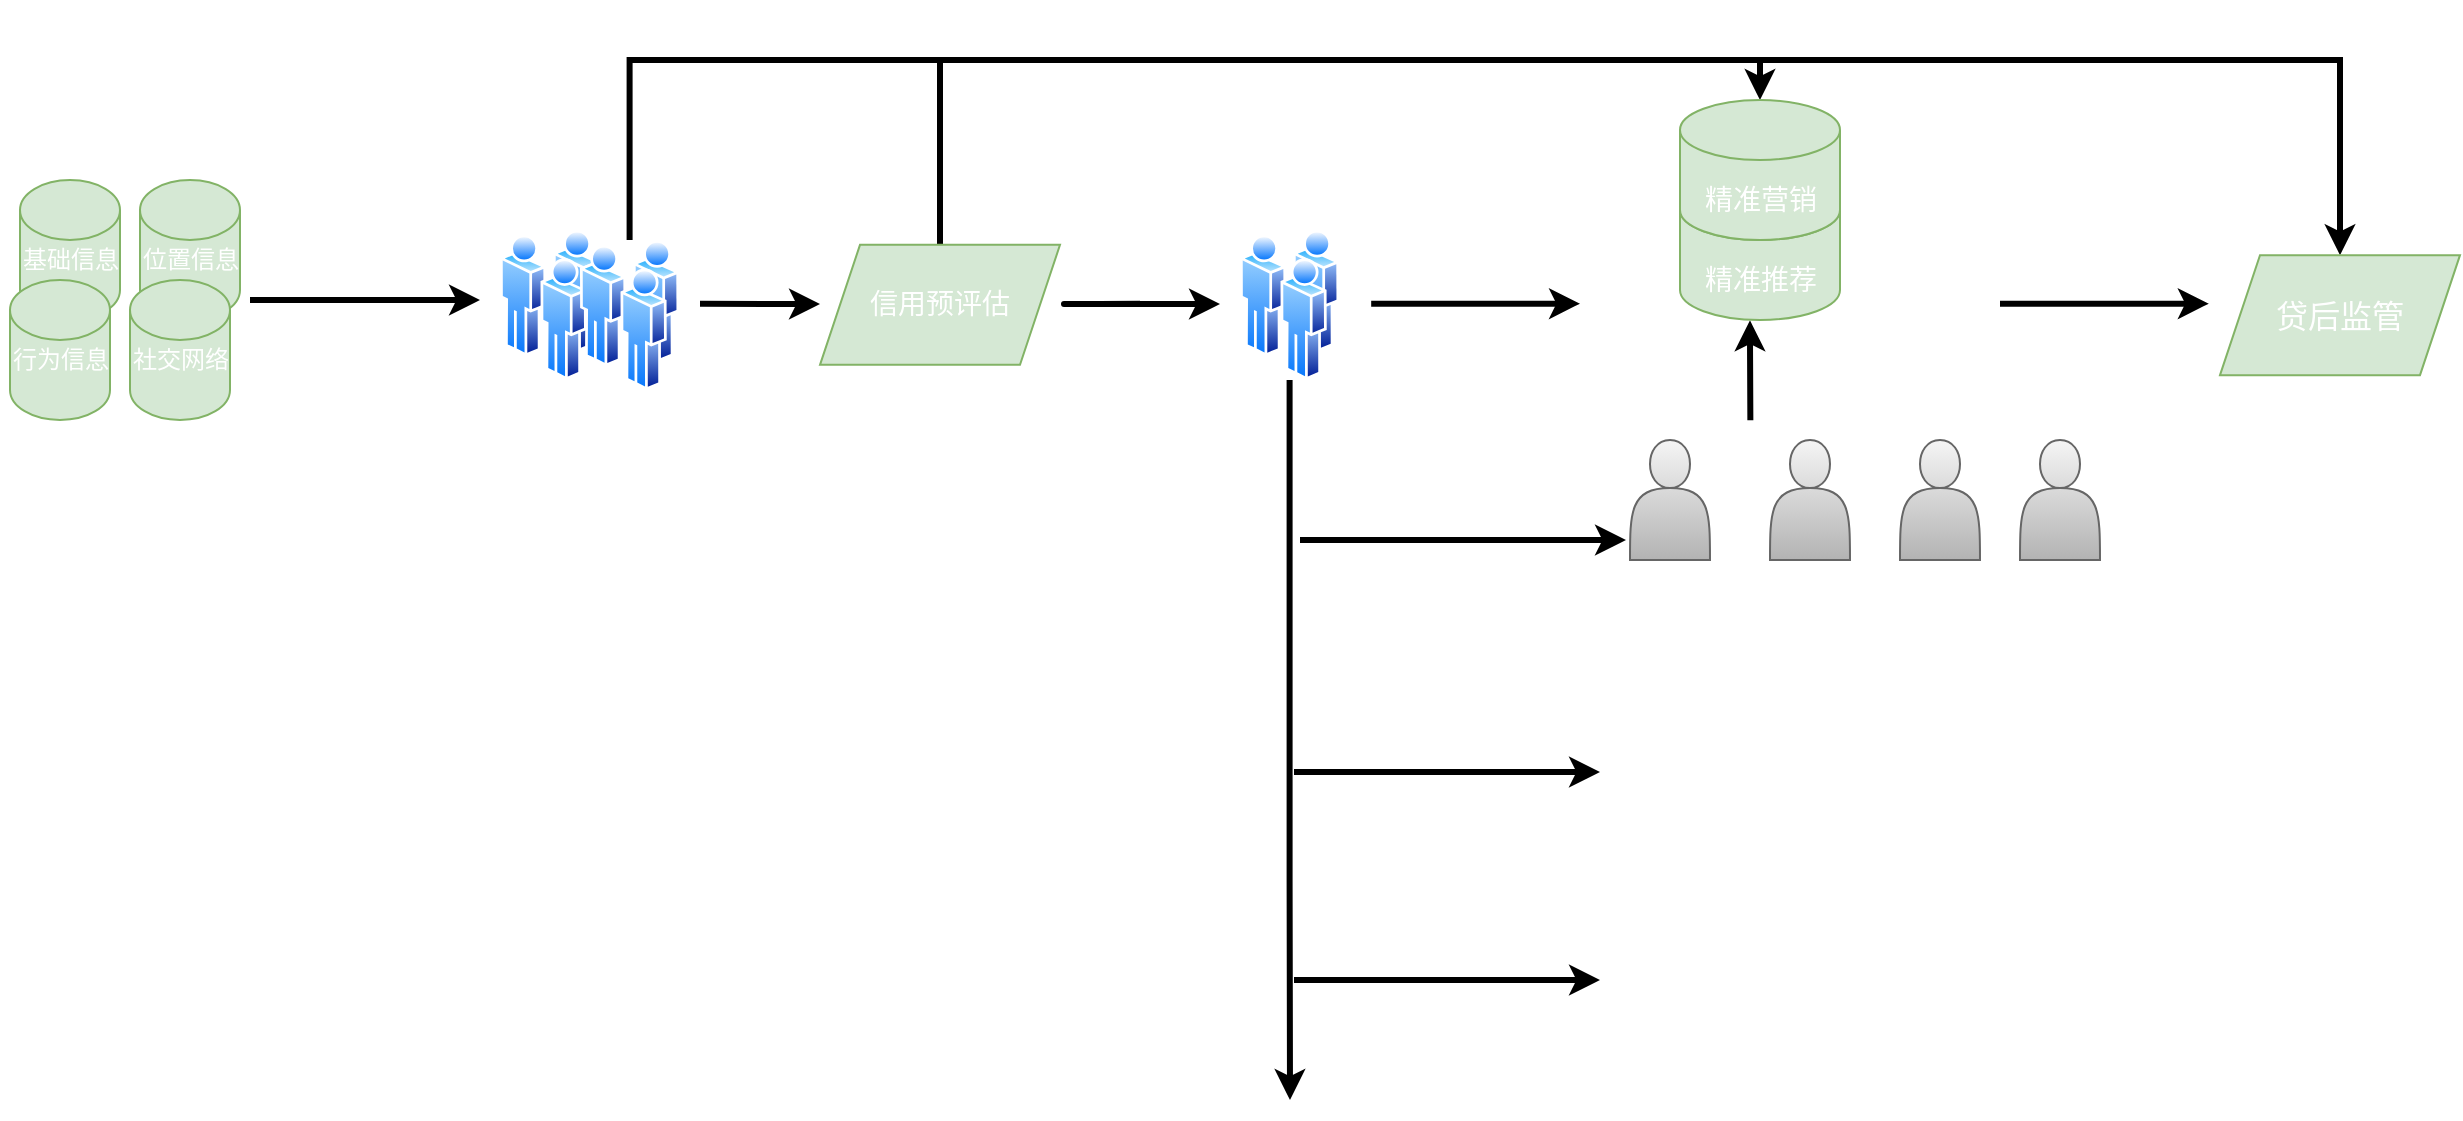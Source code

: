 <mxfile version="14.6.3" type="github">
  <diagram id="mcCv0GpQHg0dAtVWoG17" name="Page-3">
    <mxGraphModel dx="1101" dy="605" grid="1" gridSize="10" guides="1" tooltips="1" connect="1" arrows="1" fold="1" page="1" pageScale="1" pageWidth="827" pageHeight="1169" math="0" shadow="0">
      <root>
        <mxCell id="mdPBTtwXBfCL-VPs6jp8-0" />
        <mxCell id="mdPBTtwXBfCL-VPs6jp8-1" parent="mdPBTtwXBfCL-VPs6jp8-0" />
        <mxCell id="gPFRPEWvYXiCv_8Pw6VX-2" value="" style="shape=cylinder3;whiteSpace=wrap;html=1;boundedLbl=1;backgroundOutline=1;size=15;fillColor=#d5e8d4;strokeColor=#82b366;" parent="mdPBTtwXBfCL-VPs6jp8-1" vertex="1">
          <mxGeometry x="60" y="240" width="50" height="70" as="geometry" />
        </mxCell>
        <mxCell id="gPFRPEWvYXiCv_8Pw6VX-4" value="" style="shape=cylinder3;whiteSpace=wrap;html=1;boundedLbl=1;backgroundOutline=1;size=15;fillColor=#d5e8d4;strokeColor=#82b366;" parent="mdPBTtwXBfCL-VPs6jp8-1" vertex="1">
          <mxGeometry x="120" y="240" width="50" height="70" as="geometry" />
        </mxCell>
        <mxCell id="gPFRPEWvYXiCv_8Pw6VX-5" value="" style="shape=cylinder3;whiteSpace=wrap;html=1;boundedLbl=1;backgroundOutline=1;size=15;fillColor=#d5e8d4;strokeColor=#82b366;" parent="mdPBTtwXBfCL-VPs6jp8-1" vertex="1">
          <mxGeometry x="55" y="290" width="50" height="70" as="geometry" />
        </mxCell>
        <mxCell id="gPFRPEWvYXiCv_8Pw6VX-6" value="&lt;font color=&quot;#ffffff&quot;&gt;基础信息&lt;/font&gt;" style="text;html=1;resizable=0;autosize=1;align=center;verticalAlign=middle;points=[];fillColor=none;strokeColor=none;rounded=0;" parent="mdPBTtwXBfCL-VPs6jp8-1" vertex="1">
          <mxGeometry x="55" y="270" width="60" height="20" as="geometry" />
        </mxCell>
        <mxCell id="gPFRPEWvYXiCv_8Pw6VX-7" value="" style="shape=cylinder3;whiteSpace=wrap;html=1;boundedLbl=1;backgroundOutline=1;size=15;fillColor=#d5e8d4;strokeColor=#82b366;" parent="mdPBTtwXBfCL-VPs6jp8-1" vertex="1">
          <mxGeometry x="115" y="290" width="50" height="70" as="geometry" />
        </mxCell>
        <mxCell id="gPFRPEWvYXiCv_8Pw6VX-8" value="&lt;font color=&quot;#ffffff&quot;&gt;位置信息&lt;/font&gt;" style="text;html=1;resizable=0;autosize=1;align=center;verticalAlign=middle;points=[];fillColor=none;strokeColor=none;rounded=0;" parent="mdPBTtwXBfCL-VPs6jp8-1" vertex="1">
          <mxGeometry x="115" y="270" width="60" height="20" as="geometry" />
        </mxCell>
        <mxCell id="gPFRPEWvYXiCv_8Pw6VX-9" value="&lt;font color=&quot;#ffffff&quot;&gt;行为信息&lt;/font&gt;" style="text;html=1;resizable=0;autosize=1;align=center;verticalAlign=middle;points=[];fillColor=none;strokeColor=none;rounded=0;" parent="mdPBTtwXBfCL-VPs6jp8-1" vertex="1">
          <mxGeometry x="50" y="320" width="60" height="20" as="geometry" />
        </mxCell>
        <mxCell id="gPFRPEWvYXiCv_8Pw6VX-10" value="&lt;font color=&quot;#ffffff&quot;&gt;&amp;nbsp; &amp;nbsp;社交网络&lt;/font&gt;" style="text;html=1;resizable=0;autosize=1;align=center;verticalAlign=middle;points=[];fillColor=none;strokeColor=none;rounded=0;" parent="mdPBTtwXBfCL-VPs6jp8-1" vertex="1">
          <mxGeometry x="100" y="320" width="70" height="20" as="geometry" />
        </mxCell>
        <mxCell id="gPFRPEWvYXiCv_8Pw6VX-11" value="&lt;font style=&quot;font-size: 17px&quot; color=&quot;#ffffff&quot;&gt;&lt;i&gt;&lt;b&gt;海量用户信息&lt;/b&gt;&lt;/i&gt;&lt;/font&gt;" style="text;html=1;resizable=0;autosize=1;align=center;verticalAlign=middle;points=[];fillColor=none;strokeColor=none;rounded=0;" parent="mdPBTtwXBfCL-VPs6jp8-1" vertex="1">
          <mxGeometry x="50" y="370" width="120" height="20" as="geometry" />
        </mxCell>
        <mxCell id="gPFRPEWvYXiCv_8Pw6VX-12" value="" style="endArrow=classic;html=1;strokeWidth=3;" parent="mdPBTtwXBfCL-VPs6jp8-1" edge="1">
          <mxGeometry width="50" height="50" relative="1" as="geometry">
            <mxPoint x="175" y="300" as="sourcePoint" />
            <mxPoint x="290" y="300" as="targetPoint" />
          </mxGeometry>
        </mxCell>
        <mxCell id="gPFRPEWvYXiCv_8Pw6VX-13" value="&lt;font style=&quot;font-size: 14px&quot; color=&quot;#ffffff&quot;&gt;&lt;b&gt;模型架构&lt;/b&gt;&lt;/font&gt;" style="text;html=1;resizable=0;autosize=1;align=center;verticalAlign=middle;points=[];fillColor=none;strokeColor=none;rounded=0;" parent="mdPBTtwXBfCL-VPs6jp8-1" vertex="1">
          <mxGeometry x="195" y="270" width="70" height="20" as="geometry" />
        </mxCell>
        <mxCell id="gPFRPEWvYXiCv_8Pw6VX-14" value="" style="aspect=fixed;perimeter=ellipsePerimeter;html=1;align=center;shadow=0;dashed=0;spacingTop=3;image;image=img/lib/active_directory/users.svg;" parent="mdPBTtwXBfCL-VPs6jp8-1" vertex="1">
          <mxGeometry x="300" y="264.85" width="49.6" height="75.15" as="geometry" />
        </mxCell>
        <mxCell id="EAP3Yav3JkxBHrxyM0VN-26" style="edgeStyle=orthogonalEdgeStyle;rounded=0;orthogonalLoop=1;jettySize=auto;html=1;entryX=0.5;entryY=0;entryDx=0;entryDy=0;entryPerimeter=0;strokeWidth=3;" edge="1" parent="mdPBTtwXBfCL-VPs6jp8-1" source="gPFRPEWvYXiCv_8Pw6VX-15" target="EAP3Yav3JkxBHrxyM0VN-21">
          <mxGeometry relative="1" as="geometry">
            <Array as="points">
              <mxPoint x="365" y="180" />
              <mxPoint x="930" y="180" />
            </Array>
          </mxGeometry>
        </mxCell>
        <mxCell id="EAP3Yav3JkxBHrxyM0VN-27" style="edgeStyle=orthogonalEdgeStyle;rounded=0;orthogonalLoop=1;jettySize=auto;html=1;exitX=0.5;exitY=0;exitDx=0;exitDy=0;entryX=0.5;entryY=0;entryDx=0;entryDy=0;strokeWidth=3;" edge="1" parent="mdPBTtwXBfCL-VPs6jp8-1" source="gPFRPEWvYXiCv_8Pw6VX-18" target="CCa46CVElnrkqT-zNEpT-2">
          <mxGeometry relative="1" as="geometry">
            <Array as="points">
              <mxPoint x="520" y="180" />
              <mxPoint x="1220" y="180" />
            </Array>
          </mxGeometry>
        </mxCell>
        <mxCell id="gPFRPEWvYXiCv_8Pw6VX-15" value="" style="aspect=fixed;perimeter=ellipsePerimeter;html=1;align=center;shadow=0;dashed=0;spacingTop=3;image;image=img/lib/active_directory/users.svg;" parent="mdPBTtwXBfCL-VPs6jp8-1" vertex="1">
          <mxGeometry x="340" y="270" width="49.6" height="75.15" as="geometry" />
        </mxCell>
        <mxCell id="gPFRPEWvYXiCv_8Pw6VX-16" value="&lt;font style=&quot;font-size: 14px&quot; color=&quot;#ffffff&quot;&gt;&lt;b&gt;得到目标用户人群&lt;/b&gt;&lt;/font&gt;" style="text;html=1;resizable=0;autosize=1;align=center;verticalAlign=middle;points=[];fillColor=none;strokeColor=none;rounded=0;" parent="mdPBTtwXBfCL-VPs6jp8-1" vertex="1">
          <mxGeometry x="165" y="310" width="130" height="20" as="geometry" />
        </mxCell>
        <mxCell id="gPFRPEWvYXiCv_8Pw6VX-17" value="" style="endArrow=classic;html=1;strokeWidth=3;" parent="mdPBTtwXBfCL-VPs6jp8-1" edge="1">
          <mxGeometry width="50" height="50" relative="1" as="geometry">
            <mxPoint x="400" y="301.93" as="sourcePoint" />
            <mxPoint x="460" y="302" as="targetPoint" />
          </mxGeometry>
        </mxCell>
        <mxCell id="gPFRPEWvYXiCv_8Pw6VX-18" value="&lt;font style=&quot;font-size: 14px&quot; color=&quot;#ffffff&quot;&gt;信用预评估&lt;/font&gt;" style="shape=parallelogram;perimeter=parallelogramPerimeter;whiteSpace=wrap;html=1;fixedSize=1;fillColor=#d5e8d4;strokeColor=#82b366;" parent="mdPBTtwXBfCL-VPs6jp8-1" vertex="1">
          <mxGeometry x="460" y="272.43" width="120" height="60" as="geometry" />
        </mxCell>
        <mxCell id="gPFRPEWvYXiCv_8Pw6VX-20" value="" style="endArrow=classic;html=1;strokeWidth=3;" parent="mdPBTtwXBfCL-VPs6jp8-1" edge="1">
          <mxGeometry width="50" height="50" relative="1" as="geometry">
            <mxPoint x="620" y="301.93" as="sourcePoint" />
            <mxPoint x="660" y="302" as="targetPoint" />
            <Array as="points">
              <mxPoint x="590" y="302" />
              <mxPoint x="580" y="302" />
            </Array>
          </mxGeometry>
        </mxCell>
        <mxCell id="gPFRPEWvYXiCv_8Pw6VX-32" style="edgeStyle=orthogonalEdgeStyle;rounded=0;orthogonalLoop=1;jettySize=auto;html=1;strokeWidth=3;" parent="mdPBTtwXBfCL-VPs6jp8-1" source="gPFRPEWvYXiCv_8Pw6VX-22" edge="1">
          <mxGeometry relative="1" as="geometry">
            <mxPoint x="695" y="700" as="targetPoint" />
            <Array as="points">
              <mxPoint x="695" y="590" />
              <mxPoint x="695" y="590" />
            </Array>
          </mxGeometry>
        </mxCell>
        <mxCell id="gPFRPEWvYXiCv_8Pw6VX-22" value="" style="aspect=fixed;perimeter=ellipsePerimeter;html=1;align=center;shadow=0;dashed=0;spacingTop=3;image;image=img/lib/active_directory/users.svg;" parent="mdPBTtwXBfCL-VPs6jp8-1" vertex="1">
          <mxGeometry x="670" y="264.85" width="49.6" height="75.15" as="geometry" />
        </mxCell>
        <mxCell id="gPFRPEWvYXiCv_8Pw6VX-23" value="&lt;b&gt;&lt;font style=&quot;font-size: 15px&quot; color=&quot;#ffffff&quot;&gt;筛选工作&lt;/font&gt;&lt;/b&gt;" style="text;html=1;resizable=0;autosize=1;align=center;verticalAlign=middle;points=[];fillColor=none;strokeColor=none;rounded=0;" parent="mdPBTtwXBfCL-VPs6jp8-1" vertex="1">
          <mxGeometry x="580" y="272.43" width="80" height="20" as="geometry" />
        </mxCell>
        <mxCell id="gPFRPEWvYXiCv_8Pw6VX-30" value="&lt;font style=&quot;font-size: 16px&quot; color=&quot;#ffffff&quot;&gt;&lt;b&gt;用户特征信息&lt;/b&gt;&lt;/font&gt;" style="text;html=1;resizable=0;autosize=1;align=center;verticalAlign=middle;points=[];fillColor=none;strokeColor=none;rounded=0;" parent="mdPBTtwXBfCL-VPs6jp8-1" vertex="1">
          <mxGeometry x="690" y="150" width="110" height="20" as="geometry" />
        </mxCell>
        <mxCell id="gPFRPEWvYXiCv_8Pw6VX-33" value="&lt;font style=&quot;font-size: 15px&quot; color=&quot;#ffffff&quot;&gt;&lt;b&gt;&lt;i&gt;Kmeans半监督算法&lt;/i&gt;&lt;/b&gt;&lt;/font&gt;" style="text;html=1;resizable=0;autosize=1;align=center;verticalAlign=middle;points=[];fillColor=none;strokeColor=none;rounded=0;" parent="mdPBTtwXBfCL-VPs6jp8-1" vertex="1">
          <mxGeometry x="700" y="370" width="150" height="20" as="geometry" />
        </mxCell>
        <mxCell id="gPFRPEWvYXiCv_8Pw6VX-36" value="" style="shape=actor;whiteSpace=wrap;html=1;gradientColor=#b3b3b3;fillColor=#f5f5f5;strokeColor=#666666;" parent="mdPBTtwXBfCL-VPs6jp8-1" vertex="1">
          <mxGeometry x="935" y="370" width="40" height="60" as="geometry" />
        </mxCell>
        <mxCell id="gPFRPEWvYXiCv_8Pw6VX-37" value="" style="shape=actor;whiteSpace=wrap;html=1;gradientColor=#b3b3b3;fillColor=#f5f5f5;strokeColor=#666666;" parent="mdPBTtwXBfCL-VPs6jp8-1" vertex="1">
          <mxGeometry x="1000" y="370" width="40" height="60" as="geometry" />
        </mxCell>
        <mxCell id="gPFRPEWvYXiCv_8Pw6VX-38" value="" style="shape=actor;whiteSpace=wrap;html=1;gradientColor=#b3b3b3;fillColor=#f5f5f5;strokeColor=#666666;" parent="mdPBTtwXBfCL-VPs6jp8-1" vertex="1">
          <mxGeometry x="865" y="370" width="40" height="60" as="geometry" />
        </mxCell>
        <mxCell id="gPFRPEWvYXiCv_8Pw6VX-39" value="" style="shape=actor;whiteSpace=wrap;html=1;gradientColor=#b3b3b3;fillColor=#f5f5f5;strokeColor=#666666;" parent="mdPBTtwXBfCL-VPs6jp8-1" vertex="1">
          <mxGeometry x="1060" y="370" width="40" height="60" as="geometry" />
        </mxCell>
        <mxCell id="gPFRPEWvYXiCv_8Pw6VX-42" value="&lt;p class=&quot;MsoNormal&quot; style=&quot;margin: 0pt 0pt 0.0pt ; text-align: justify ; font-family: &amp;#34;calibri&amp;#34; ; font-size: 10.5pt&quot;&gt;&lt;b&gt;&lt;span style=&quot;font-size: 10.5pt&quot;&gt;&lt;font face=&quot;宋体&quot; color=&quot;#ffffff&quot;&gt;新婚购房&lt;/font&gt;&lt;/span&gt;&lt;/b&gt;&lt;/p&gt;&lt;p class=&quot;MsoNormal&quot; style=&quot;margin: 0pt 0pt 0.0pt ; text-align: justify ; font-family: &amp;#34;calibri&amp;#34; ; font-size: 10.5pt&quot;&gt;&lt;b&gt;&lt;span style=&quot;font-size: 10.5pt&quot;&gt;&lt;font face=&quot;宋体&quot; color=&quot;#ffffff&quot;&gt;&amp;nbsp; &amp;nbsp;人群&lt;/font&gt;&lt;/span&gt;&lt;/b&gt;&lt;/p&gt;" style="text;html=1;resizable=0;autosize=1;align=center;verticalAlign=middle;points=[];fillColor=none;strokeColor=none;rounded=0;" parent="mdPBTtwXBfCL-VPs6jp8-1" vertex="1">
          <mxGeometry x="920" y="445" width="70" height="30" as="geometry" />
        </mxCell>
        <mxCell id="gPFRPEWvYXiCv_8Pw6VX-43" value="&lt;p class=&quot;MsoNormal&quot; style=&quot;margin: 0pt 0pt 0.0pt ; text-align: justify ; font-family: &amp;#34;calibri&amp;#34; ; font-size: 10.5pt&quot;&gt;&lt;b&gt;&lt;span style=&quot;font-size: 10.5pt&quot;&gt;&lt;font face=&quot;宋体&quot; color=&quot;#ffffff&quot;&gt;改善购房&lt;/font&gt;&lt;/span&gt;&lt;/b&gt;&lt;/p&gt;&lt;p class=&quot;MsoNormal&quot; style=&quot;margin: 0pt 0pt 0.0pt ; text-align: justify ; font-family: &amp;#34;calibri&amp;#34; ; font-size: 10.5pt&quot;&gt;&lt;b&gt;&lt;span style=&quot;font-size: 10.5pt&quot;&gt;&lt;font face=&quot;宋体&quot; color=&quot;#ffffff&quot;&gt;&amp;nbsp; &amp;nbsp;人群&lt;/font&gt;&lt;/span&gt;&lt;/b&gt;&lt;/p&gt;" style="text;html=1;resizable=0;autosize=1;align=center;verticalAlign=middle;points=[];fillColor=none;strokeColor=none;rounded=0;" parent="mdPBTtwXBfCL-VPs6jp8-1" vertex="1">
          <mxGeometry x="990" y="445.0" width="70" height="30" as="geometry" />
        </mxCell>
        <mxCell id="gPFRPEWvYXiCv_8Pw6VX-44" value="&lt;p class=&quot;MsoNormal&quot; style=&quot;margin: 0pt 0pt 0.0pt ; text-align: justify ; font-size: 10.5pt&quot;&gt;&lt;font face=&quot;宋体&quot; color=&quot;#ffffff&quot;&gt;&lt;b&gt;教育需求&lt;/b&gt;&lt;/font&gt;&lt;/p&gt;&lt;p class=&quot;MsoNormal&quot; style=&quot;margin: 0pt 0pt 0.0pt ; text-align: justify ; font-family: &amp;#34;calibri&amp;#34; ; font-size: 10.5pt&quot;&gt;&lt;b&gt;&lt;span style=&quot;font-size: 10.5pt&quot;&gt;&lt;font face=&quot;宋体&quot; color=&quot;#ffffff&quot;&gt;&amp;nbsp; &amp;nbsp;人群&lt;/font&gt;&lt;/span&gt;&lt;/b&gt;&lt;/p&gt;" style="text;html=1;resizable=0;autosize=1;align=center;verticalAlign=middle;points=[];fillColor=none;strokeColor=none;rounded=0;" parent="mdPBTtwXBfCL-VPs6jp8-1" vertex="1">
          <mxGeometry x="855" y="445.0" width="70" height="30" as="geometry" />
        </mxCell>
        <mxCell id="gPFRPEWvYXiCv_8Pw6VX-45" value="&lt;p class=&quot;MsoNormal&quot; style=&quot;margin: 0pt 0pt 0.0pt ; text-align: justify ; font-size: 10.5pt&quot;&gt;&lt;font face=&quot;宋体&quot; color=&quot;#ffffff&quot;&gt;&lt;b&gt;投资购房&lt;/b&gt;&lt;/font&gt;&lt;/p&gt;&lt;p class=&quot;MsoNormal&quot; style=&quot;margin: 0pt 0pt 0.0pt ; text-align: justify ; font-family: &amp;#34;calibri&amp;#34; ; font-size: 10.5pt&quot;&gt;&lt;b&gt;&lt;span style=&quot;font-size: 10.5pt&quot;&gt;&lt;font face=&quot;宋体&quot; color=&quot;#ffffff&quot;&gt;&amp;nbsp; &amp;nbsp;人群&lt;/font&gt;&lt;/span&gt;&lt;/b&gt;&lt;/p&gt;" style="text;html=1;resizable=0;autosize=1;align=center;verticalAlign=middle;points=[];fillColor=none;strokeColor=none;rounded=0;" parent="mdPBTtwXBfCL-VPs6jp8-1" vertex="1">
          <mxGeometry x="1050" y="445.0" width="70" height="30" as="geometry" />
        </mxCell>
        <mxCell id="gPFRPEWvYXiCv_8Pw6VX-52" value="&lt;p class=&quot;MsoNormal&quot; style=&quot;margin: 0pt 0pt 0.0pt ; text-align: justify ; font-family: &amp;#34;times new roman&amp;#34;&quot;&gt;&lt;b&gt;&lt;font face=&quot;宋体&quot; style=&quot;font-size: 16px&quot; color=&quot;#ffffff&quot;&gt;智能信贷匹配&lt;/font&gt;&lt;/b&gt;&lt;/p&gt;" style="text;html=1;resizable=0;autosize=1;align=center;verticalAlign=middle;points=[];fillColor=none;strokeColor=none;rounded=0;" parent="mdPBTtwXBfCL-VPs6jp8-1" vertex="1">
          <mxGeometry x="970" y="252.43" width="110" height="20" as="geometry" />
        </mxCell>
        <mxCell id="CCa46CVElnrkqT-zNEpT-2" value="&lt;font style=&quot;font-size: 16px&quot; color=&quot;#ffffff&quot;&gt;贷后监管&lt;/font&gt;" style="shape=parallelogram;perimeter=parallelogramPerimeter;whiteSpace=wrap;html=1;fixedSize=1;fillColor=#d5e8d4;strokeColor=#82b366;" parent="mdPBTtwXBfCL-VPs6jp8-1" vertex="1">
          <mxGeometry x="1160" y="277.58" width="120" height="60" as="geometry" />
        </mxCell>
        <mxCell id="EAP3Yav3JkxBHrxyM0VN-0" value="" style="endArrow=classic;html=1;strokeWidth=3;" edge="1" parent="mdPBTtwXBfCL-VPs6jp8-1">
          <mxGeometry width="50" height="50" relative="1" as="geometry">
            <mxPoint x="700" y="420" as="sourcePoint" />
            <mxPoint x="863" y="420" as="targetPoint" />
          </mxGeometry>
        </mxCell>
        <mxCell id="EAP3Yav3JkxBHrxyM0VN-1" value="" style="endArrow=classic;html=1;strokeWidth=3;" edge="1" parent="mdPBTtwXBfCL-VPs6jp8-1">
          <mxGeometry width="50" height="50" relative="1" as="geometry">
            <mxPoint x="697" y="536" as="sourcePoint" />
            <mxPoint x="850" y="536" as="targetPoint" />
          </mxGeometry>
        </mxCell>
        <mxCell id="EAP3Yav3JkxBHrxyM0VN-2" value="" style="shape=image;html=1;verticalAlign=top;verticalLabelPosition=bottom;labelBackgroundColor=#ffffff;imageAspect=0;aspect=fixed;image=https://cdn3.iconfinder.com/data/icons/sympletts-free-sampler/128/home-128.png" vertex="1" parent="mdPBTtwXBfCL-VPs6jp8-1">
          <mxGeometry x="850" y="500" width="70" height="70" as="geometry" />
        </mxCell>
        <mxCell id="EAP3Yav3JkxBHrxyM0VN-3" value="" style="shape=image;html=1;verticalAlign=top;verticalLabelPosition=bottom;labelBackgroundColor=#ffffff;imageAspect=0;aspect=fixed;image=https://cdn3.iconfinder.com/data/icons/sympletts-free-sampler/128/home-128.png" vertex="1" parent="mdPBTtwXBfCL-VPs6jp8-1">
          <mxGeometry x="925" y="500" width="70" height="70" as="geometry" />
        </mxCell>
        <mxCell id="EAP3Yav3JkxBHrxyM0VN-4" value="&lt;font style=&quot;font-size: 14px&quot; color=&quot;#ffffff&quot;&gt;&lt;b&gt;房子年限&lt;/b&gt;&lt;/font&gt;" style="text;html=1;resizable=0;autosize=1;align=center;verticalAlign=middle;points=[];fillColor=none;strokeColor=none;rounded=0;" vertex="1" parent="mdPBTtwXBfCL-VPs6jp8-1">
          <mxGeometry x="850" y="570" width="70" height="20" as="geometry" />
        </mxCell>
        <mxCell id="EAP3Yav3JkxBHrxyM0VN-5" value="&lt;font style=&quot;font-size: 14px&quot; color=&quot;#ffffff&quot;&gt;&lt;b&gt;房价&lt;/b&gt;&lt;/font&gt;" style="text;html=1;resizable=0;autosize=1;align=center;verticalAlign=middle;points=[];fillColor=none;strokeColor=none;rounded=0;" vertex="1" parent="mdPBTtwXBfCL-VPs6jp8-1">
          <mxGeometry x="940" y="570" width="40" height="20" as="geometry" />
        </mxCell>
        <mxCell id="EAP3Yav3JkxBHrxyM0VN-6" value="" style="endArrow=classic;html=1;strokeWidth=3;" edge="1" parent="mdPBTtwXBfCL-VPs6jp8-1">
          <mxGeometry width="50" height="50" relative="1" as="geometry">
            <mxPoint x="697" y="640" as="sourcePoint" />
            <mxPoint x="850" y="640" as="targetPoint" />
          </mxGeometry>
        </mxCell>
        <mxCell id="EAP3Yav3JkxBHrxyM0VN-7" value="&lt;font size=&quot;1&quot; color=&quot;#ffffff&quot;&gt;&lt;b&gt;&lt;i style=&quot;font-size: 15px&quot;&gt;房子属性&lt;/i&gt;&lt;/b&gt;&lt;/font&gt;" style="text;html=1;resizable=0;autosize=1;align=center;verticalAlign=middle;points=[];fillColor=none;strokeColor=none;rounded=0;" vertex="1" parent="mdPBTtwXBfCL-VPs6jp8-1">
          <mxGeometry x="720" y="510" width="80" height="20" as="geometry" />
        </mxCell>
        <mxCell id="EAP3Yav3JkxBHrxyM0VN-8" value="&lt;font style=&quot;font-size: 15px&quot; color=&quot;#ffffff&quot;&gt;&lt;b&gt;&lt;i&gt;买房目的&lt;/i&gt;&lt;/b&gt;&lt;/font&gt;" style="text;html=1;resizable=0;autosize=1;align=center;verticalAlign=middle;points=[];fillColor=none;strokeColor=none;rounded=0;" vertex="1" parent="mdPBTtwXBfCL-VPs6jp8-1">
          <mxGeometry x="720" y="620" width="80" height="20" as="geometry" />
        </mxCell>
        <mxCell id="EAP3Yav3JkxBHrxyM0VN-10" value="" style="shape=image;html=1;verticalAlign=top;verticalLabelPosition=bottom;labelBackgroundColor=#ffffff;imageAspect=0;aspect=fixed;image=https://cdn3.iconfinder.com/data/icons/sympletts-free-sampler/128/home-128.png" vertex="1" parent="mdPBTtwXBfCL-VPs6jp8-1">
          <mxGeometry x="840" y="600" width="70" height="70" as="geometry" />
        </mxCell>
        <mxCell id="EAP3Yav3JkxBHrxyM0VN-11" value="" style="shape=image;html=1;verticalAlign=top;verticalLabelPosition=bottom;labelBackgroundColor=#ffffff;imageAspect=0;aspect=fixed;image=https://cdn3.iconfinder.com/data/icons/sympletts-free-sampler/128/home-128.png" vertex="1" parent="mdPBTtwXBfCL-VPs6jp8-1">
          <mxGeometry x="905" y="600" width="70" height="70" as="geometry" />
        </mxCell>
        <mxCell id="EAP3Yav3JkxBHrxyM0VN-12" value="" style="shape=image;html=1;verticalAlign=top;verticalLabelPosition=bottom;labelBackgroundColor=#ffffff;imageAspect=0;aspect=fixed;image=https://cdn3.iconfinder.com/data/icons/sympletts-free-sampler/128/home-128.png" vertex="1" parent="mdPBTtwXBfCL-VPs6jp8-1">
          <mxGeometry x="970" y="600" width="70" height="70" as="geometry" />
        </mxCell>
        <mxCell id="EAP3Yav3JkxBHrxyM0VN-13" value="&lt;font style=&quot;font-size: 14px&quot; color=&quot;#ffffff&quot;&gt;&lt;b&gt;刚需房&lt;/b&gt;&lt;/font&gt;" style="text;html=1;resizable=0;autosize=1;align=center;verticalAlign=middle;points=[];fillColor=none;strokeColor=none;rounded=0;" vertex="1" parent="mdPBTtwXBfCL-VPs6jp8-1">
          <mxGeometry x="845" y="670" width="60" height="20" as="geometry" />
        </mxCell>
        <mxCell id="EAP3Yav3JkxBHrxyM0VN-14" value="&lt;font style=&quot;font-size: 14px&quot; color=&quot;#ffffff&quot;&gt;&lt;b&gt;地铁房&lt;/b&gt;&lt;/font&gt;" style="text;html=1;resizable=0;autosize=1;align=center;verticalAlign=middle;points=[];fillColor=none;strokeColor=none;rounded=0;" vertex="1" parent="mdPBTtwXBfCL-VPs6jp8-1">
          <mxGeometry x="910" y="670" width="60" height="20" as="geometry" />
        </mxCell>
        <mxCell id="EAP3Yav3JkxBHrxyM0VN-15" value="&lt;font style=&quot;font-size: 14px&quot; color=&quot;#ffffff&quot;&gt;&lt;b&gt;学区房&lt;/b&gt;&lt;/font&gt;" style="text;html=1;resizable=0;autosize=1;align=center;verticalAlign=middle;points=[];fillColor=none;strokeColor=none;rounded=0;" vertex="1" parent="mdPBTtwXBfCL-VPs6jp8-1">
          <mxGeometry x="975" y="670" width="60" height="20" as="geometry" />
        </mxCell>
        <mxCell id="EAP3Yav3JkxBHrxyM0VN-17" value="" style="endArrow=classic;html=1;strokeWidth=3;" edge="1" parent="mdPBTtwXBfCL-VPs6jp8-1">
          <mxGeometry width="50" height="50" relative="1" as="geometry">
            <mxPoint x="735.59" y="301.84" as="sourcePoint" />
            <mxPoint x="840.0" y="301.84" as="targetPoint" />
          </mxGeometry>
        </mxCell>
        <mxCell id="EAP3Yav3JkxBHrxyM0VN-18" value="" style="endArrow=classic;html=1;strokeWidth=3;" edge="1" parent="mdPBTtwXBfCL-VPs6jp8-1">
          <mxGeometry width="50" height="50" relative="1" as="geometry">
            <mxPoint x="925.18" y="360.15" as="sourcePoint" />
            <mxPoint x="925" y="310.15" as="targetPoint" />
            <Array as="points">
              <mxPoint x="925" y="320" />
            </Array>
          </mxGeometry>
        </mxCell>
        <mxCell id="EAP3Yav3JkxBHrxyM0VN-19" value="&lt;font size=&quot;1&quot; color=&quot;#ffffff&quot;&gt;&lt;b style=&quot;font-size: 15px&quot;&gt;增加特征输入&lt;/b&gt;&lt;/font&gt;" style="text;html=1;resizable=0;autosize=1;align=center;verticalAlign=middle;points=[];fillColor=none;strokeColor=none;rounded=0;" vertex="1" parent="mdPBTtwXBfCL-VPs6jp8-1">
          <mxGeometry x="945" y="325.15" width="110" height="20" as="geometry" />
        </mxCell>
        <mxCell id="EAP3Yav3JkxBHrxyM0VN-20" value="" style="shape=cylinder3;whiteSpace=wrap;html=1;boundedLbl=1;backgroundOutline=1;size=15;fillColor=#d5e8d4;strokeColor=#82b366;" vertex="1" parent="mdPBTtwXBfCL-VPs6jp8-1">
          <mxGeometry x="890" y="240" width="80" height="70" as="geometry" />
        </mxCell>
        <mxCell id="EAP3Yav3JkxBHrxyM0VN-21" value="" style="shape=cylinder3;whiteSpace=wrap;html=1;boundedLbl=1;backgroundOutline=1;size=15;fillColor=#d5e8d4;strokeColor=#82b366;" vertex="1" parent="mdPBTtwXBfCL-VPs6jp8-1">
          <mxGeometry x="890" y="200" width="80" height="70" as="geometry" />
        </mxCell>
        <mxCell id="EAP3Yav3JkxBHrxyM0VN-22" value="&lt;font style=&quot;font-size: 14px&quot; color=&quot;#ffffff&quot;&gt;精准推荐&lt;/font&gt;" style="text;html=1;resizable=0;autosize=1;align=center;verticalAlign=middle;points=[];fillColor=none;strokeColor=none;rounded=0;" vertex="1" parent="mdPBTtwXBfCL-VPs6jp8-1">
          <mxGeometry x="895" y="280" width="70" height="20" as="geometry" />
        </mxCell>
        <mxCell id="EAP3Yav3JkxBHrxyM0VN-23" value="&lt;font style=&quot;font-size: 14px&quot; color=&quot;#ffffff&quot;&gt;精准营销&lt;/font&gt;" style="text;html=1;resizable=0;autosize=1;align=center;verticalAlign=middle;points=[];fillColor=none;strokeColor=none;rounded=0;" vertex="1" parent="mdPBTtwXBfCL-VPs6jp8-1">
          <mxGeometry x="895" y="240" width="70" height="20" as="geometry" />
        </mxCell>
        <mxCell id="EAP3Yav3JkxBHrxyM0VN-24" value="" style="endArrow=classic;html=1;strokeWidth=3;" edge="1" parent="mdPBTtwXBfCL-VPs6jp8-1">
          <mxGeometry width="50" height="50" relative="1" as="geometry">
            <mxPoint x="1050.0" y="301.84" as="sourcePoint" />
            <mxPoint x="1154.41" y="301.84" as="targetPoint" />
          </mxGeometry>
        </mxCell>
      </root>
    </mxGraphModel>
  </diagram>
</mxfile>
